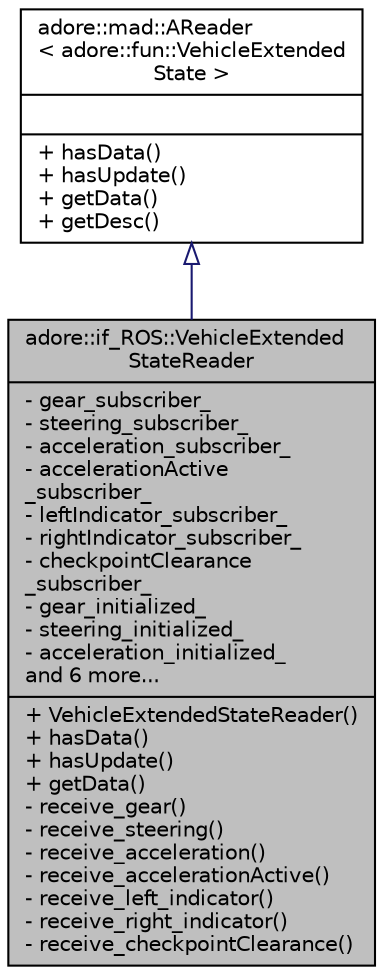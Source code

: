 digraph "adore::if_ROS::VehicleExtendedStateReader"
{
 // LATEX_PDF_SIZE
  edge [fontname="Helvetica",fontsize="10",labelfontname="Helvetica",labelfontsize="10"];
  node [fontname="Helvetica",fontsize="10",shape=record];
  Node1 [label="{adore::if_ROS::VehicleExtended\lStateReader\n|- gear_subscriber_\l- steering_subscriber_\l- acceleration_subscriber_\l- accelerationActive\l_subscriber_\l- leftIndicator_subscriber_\l- rightIndicator_subscriber_\l- checkpointClearance\l_subscriber_\l- gear_initialized_\l- steering_initialized_\l- acceleration_initialized_\land 6 more...\l|+ VehicleExtendedStateReader()\l+ hasData()\l+ hasUpdate()\l+ getData()\l- receive_gear()\l- receive_steering()\l- receive_acceleration()\l- receive_accelerationActive()\l- receive_left_indicator()\l- receive_right_indicator()\l- receive_checkpointClearance()\l}",height=0.2,width=0.4,color="black", fillcolor="grey75", style="filled", fontcolor="black",tooltip=" "];
  Node2 -> Node1 [dir="back",color="midnightblue",fontsize="10",style="solid",arrowtail="onormal",fontname="Helvetica"];
  Node2 [label="{adore::mad::AReader\l\< adore::fun::VehicleExtended\lState \>\n||+ hasData()\l+ hasUpdate()\l+ getData()\l+ getDesc()\l}",height=0.2,width=0.4,color="black", fillcolor="white", style="filled",URL="$classadore_1_1mad_1_1AReader.html",tooltip=" "];
}
